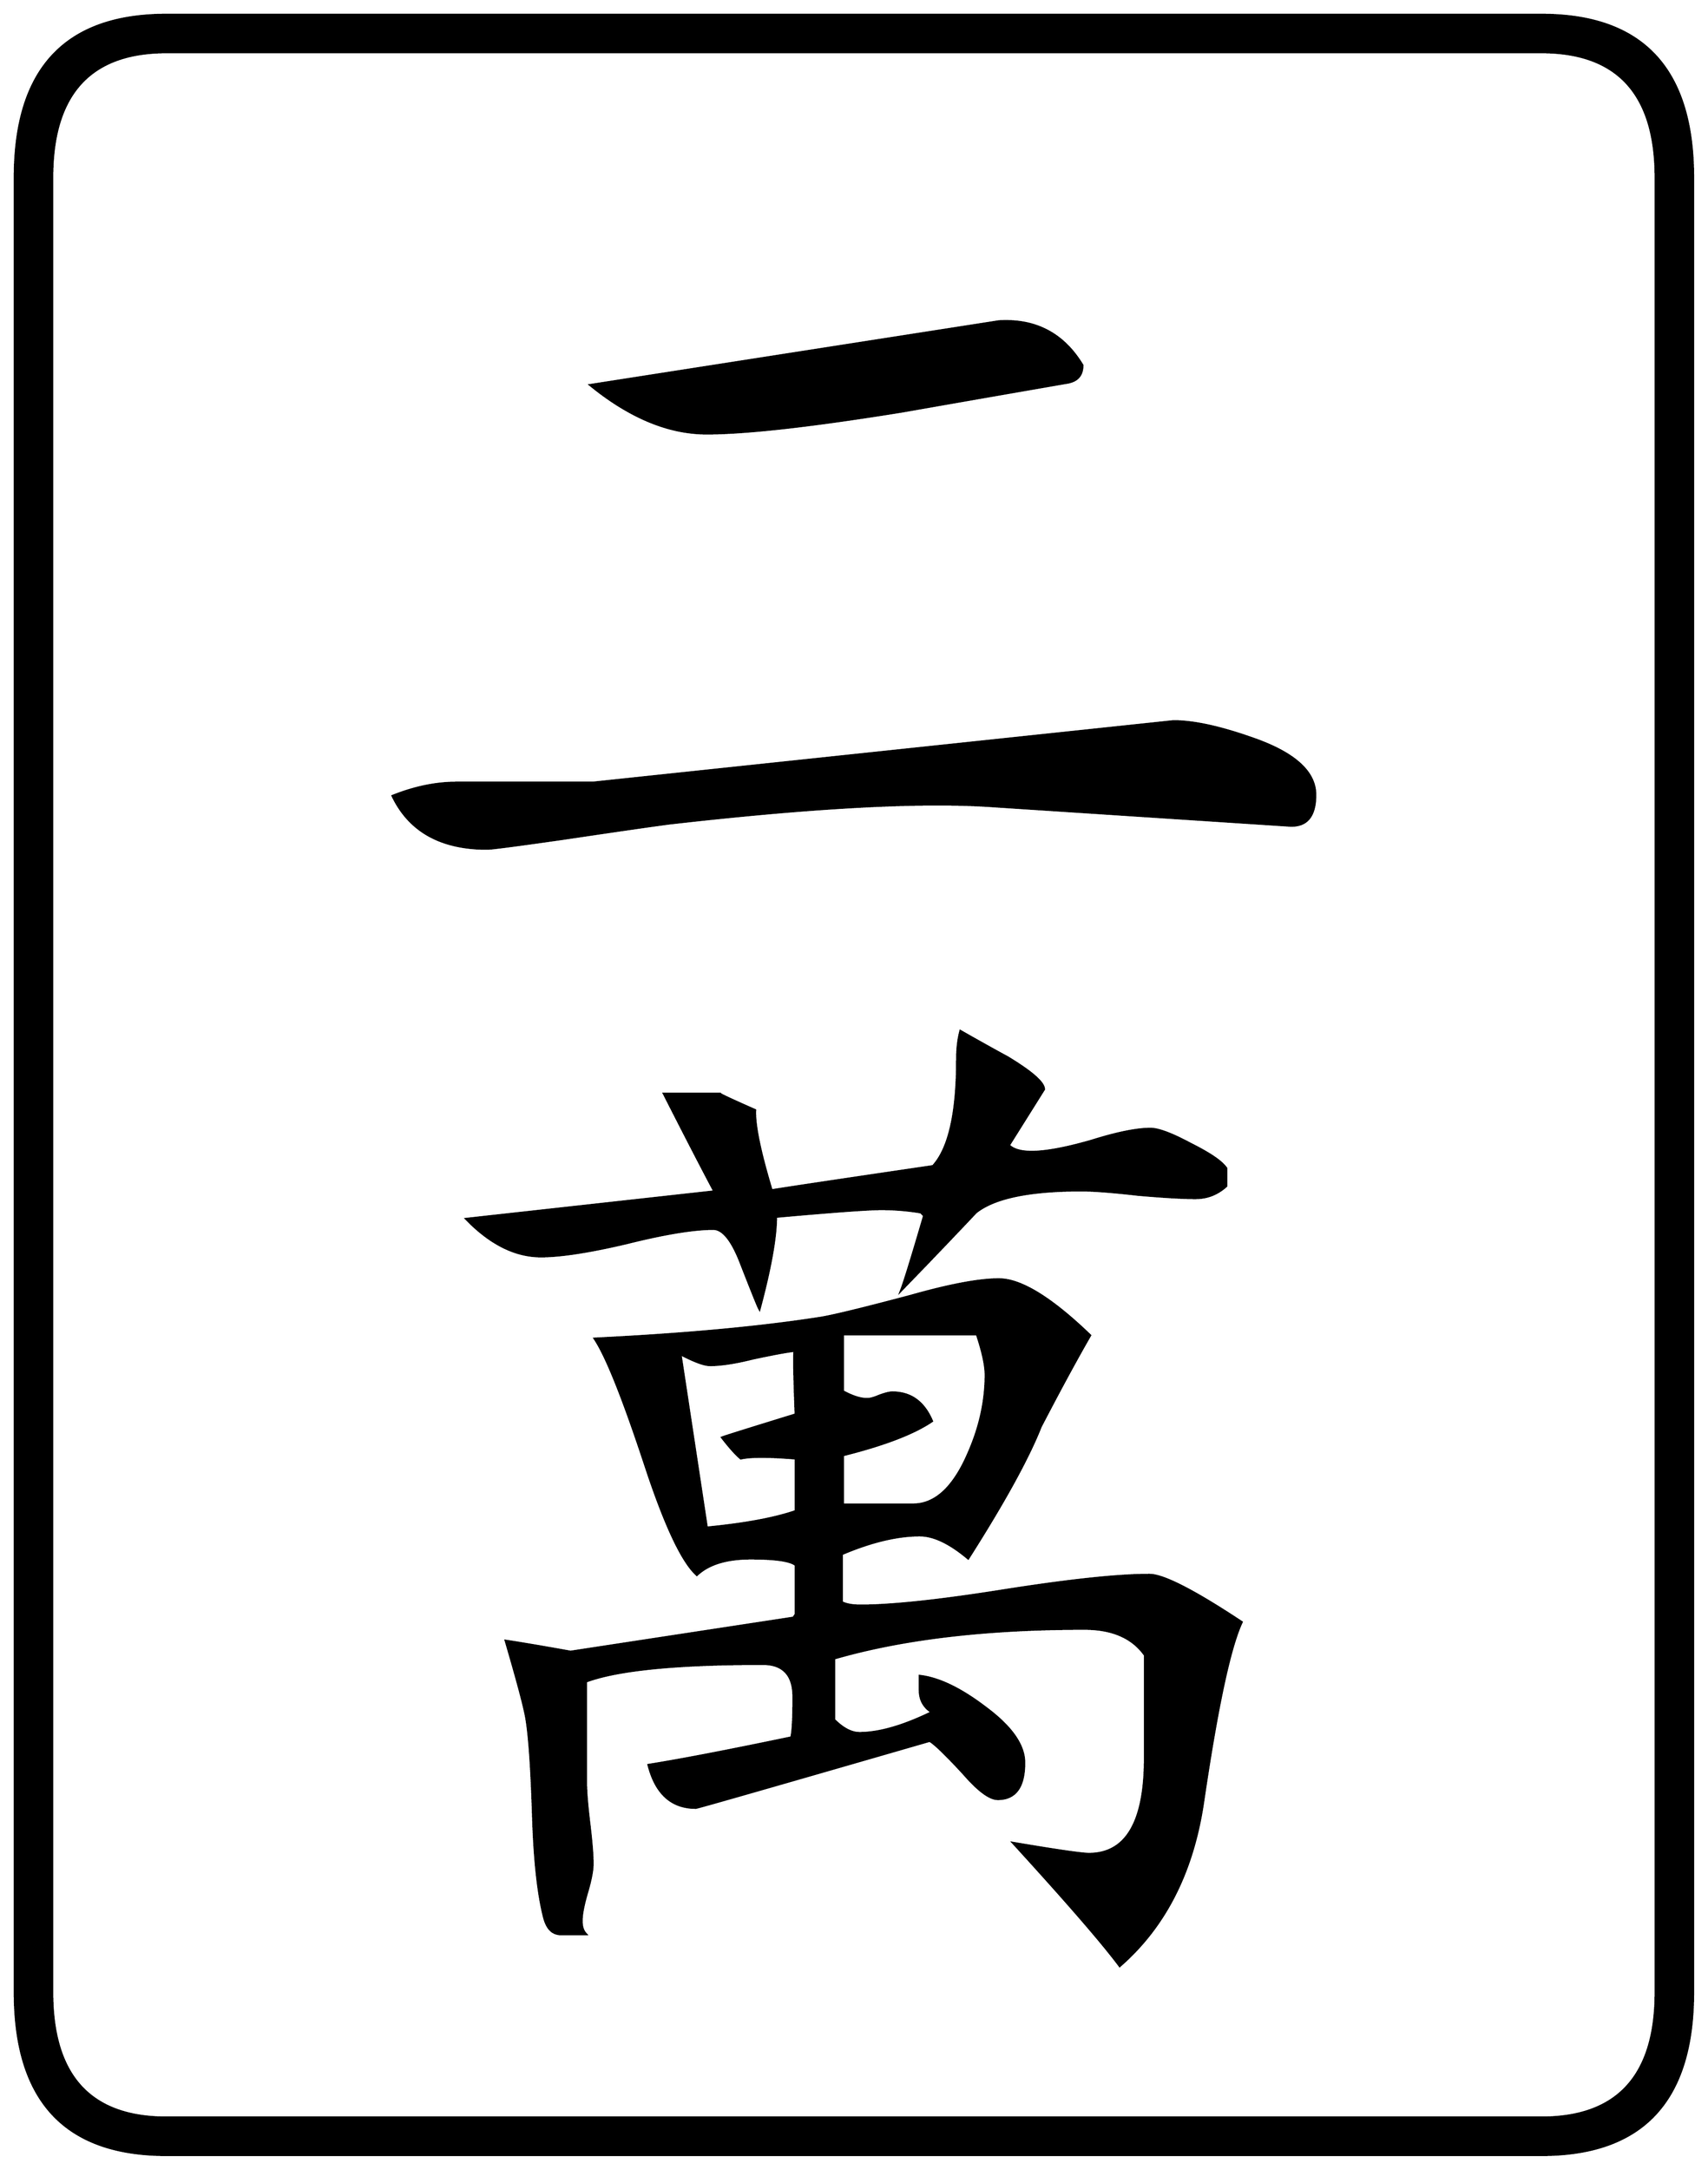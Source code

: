 


\begin{tikzpicture}[y=0.80pt, x=0.80pt, yscale=-1.0, xscale=1.0, inner sep=0pt, outer sep=0pt]
\begin{scope}[shift={(100.0,1706.0)},nonzero rule]
  \path[draw=.,fill=.,line width=1.600pt] (1578.0,244.0) .. controls
    (1578.0,342.667) and (1532.0,392.0) .. (1440.0,392.0) --
    (188.0,392.0) .. controls (96.0,392.0) and (50.0,342.667) ..
    (50.0,244.0) -- (50.0,-1408.0) .. controls (50.0,-1506.667)
    and (96.0,-1556.0) .. (188.0,-1556.0) -- (1440.0,-1556.0) ..
    controls (1532.0,-1556.0) and (1578.0,-1506.667) ..
    (1578.0,-1408.0) -- (1578.0,244.0) -- cycle(1544.0,244.0) --
    (1544.0,-1408.0) .. controls (1544.0,-1484.0) and
    (1509.333,-1522.0) .. (1440.0,-1522.0) -- (188.0,-1522.0) ..
    controls (118.667,-1522.0) and (84.0,-1484.0) ..
    (84.0,-1408.0) -- (84.0,244.0) .. controls (84.0,320.0) and
    (118.667,358.0) .. (188.0,358.0) -- (1440.0,358.0) .. controls
    (1509.333,358.0) and (1544.0,320.0) .. (1544.0,244.0) --
    cycle(1022.0,-1237.0) .. controls (1022.0,-1227.667) and
    (1017.0,-1222.333) .. (1007.0,-1221.0) .. controls
    (957.0,-1212.333) and (907.333,-1203.667) .. (858.0,-1195.0) ..
    controls (775.333,-1181.667) and (716.0,-1175.0) ..
    (680.0,-1175.0) .. controls (645.333,-1175.0) and
    (610.0,-1189.667) .. (574.0,-1219.0) -- (946.0,-1277.0) ..
    controls (979.333,-1279.0) and (1004.667,-1265.667) ..
    (1022.0,-1237.0) -- cycle(1234.0,-846.0) .. controls
    (1234.0,-826.667) and (1226.333,-817.333) .. (1211.0,-818.0) --
    (936.0,-836.0) .. controls (871.333,-840.0) and (774.667,-834.667)
    .. (646.0,-820.0) .. controls (630.667,-818.0) and
    (598.333,-813.333) .. (549.0,-806.0) .. controls (507.0,-800.0)
    and (484.0,-797.0) .. (480.0,-797.0) .. controls
    (438.0,-797.0) and (409.333,-813.0) .. (394.0,-845.0) ..
    controls (414.0,-853.0) and (433.333,-857.0) .. (452.0,-857.0)
    -- (576.0,-857.0) -- (1105.0,-913.0) .. controls
    (1123.0,-913.0) and (1146.333,-908.0) .. (1175.0,-898.0) ..
    controls (1214.333,-884.667) and (1234.0,-867.333) ..
    (1234.0,-846.0) -- cycle(1153.0,-490.0) .. controls
    (1145.0,-482.667) and (1135.667,-479.0) .. (1125.0,-479.0) ..
    controls (1113.667,-479.0) and (1096.333,-480.0) ..
    (1073.0,-482.0) .. controls (1049.667,-484.667) and
    (1032.333,-486.0) .. (1021.0,-486.0) .. controls
    (973.667,-486.0) and (941.667,-479.333) .. (925.0,-466.0) ..
    controls (902.333,-442.0) and (879.667,-418.333) .. (857.0,-395.0)
    .. controls (859.667,-401.667) and (866.667,-424.333) ..
    (878.0,-463.0) -- (875.0,-466.0) .. controls (863.0,-468.0)
    and (851.0,-469.0) .. (839.0,-469.0) .. controls
    (827.0,-469.0) and (795.0,-466.667) .. (743.0,-462.0) ..
    controls (743.0,-443.333) and (738.0,-415.333) .. (728.0,-378.0)
    .. controls (727.333,-378.667) and (721.667,-392.667) ..
    (711.0,-420.0) .. controls (703.0,-440.667) and (694.667,-451.0)
    .. (686.0,-451.0) .. controls (668.0,-451.0) and
    (641.667,-446.667) .. (607.0,-438.0) .. controls (573.0,-430.0)
    and (547.0,-426.0) .. (529.0,-426.0) .. controls
    (505.667,-426.0) and (483.0,-437.333) .. (461.0,-460.0) --
    (687.0,-485.0) .. controls (676.333,-505.0) and (661.0,-534.667)
    .. (641.0,-574.0) -- (692.0,-574.0) .. controls
    (690.667,-574.0) and (701.333,-569.0) .. (724.0,-559.0) ..
    controls (723.333,-545.667) and (728.333,-521.333) .. (739.0,-486.0)
    .. controls (751.0,-488.0) and (800.0,-495.333) ..
    (886.0,-508.0) .. controls (900.667,-524.0) and (908.0,-556.333)
    .. (908.0,-605.0) .. controls (908.0,-615.0) and
    (909.0,-623.667) .. (911.0,-631.0) .. controls (925.0,-623.0)
    and (939.333,-615.0) .. (954.0,-607.0) .. controls
    (976.0,-593.667) and (987.0,-584.0) .. (987.0,-578.0) ..
    controls (987.0,-578.0) and (976.333,-561.0) .. (955.0,-527.0)
    .. controls (959.0,-523.0) and (966.0,-521.0) ..
    (976.0,-521.0) .. controls (988.667,-521.0) and
    (1006.667,-524.333) .. (1030.0,-531.0) .. controls
    (1053.333,-538.333) and (1071.333,-542.0) .. (1084.0,-542.0) ..
    controls (1091.333,-542.0) and (1103.667,-537.333) ..
    (1121.0,-528.0) .. controls (1138.333,-519.333) and
    (1149.0,-512.0) .. (1153.0,-506.0) -- (1153.0,-490.0) --
    cycle(1167.0,-93.0) .. controls (1156.333,-70.333) and
    (1144.667,-16.0) .. (1132.0,70.0) .. controls (1122.667,134.0)
    and (1097.333,184.0) .. (1056.0,220.0) .. controls
    (1040.667,199.333) and (1008.333,162.0) .. (959.0,108.0) ..
    controls (998.333,114.667) and (1021.333,118.0) .. (1028.0,118.0)
    .. controls (1062.0,118.0) and (1079.0,89.0) ..
    (1079.0,31.0) -- (1079.0,-63.0) .. controls (1067.667,-79.0)
    and (1049.333,-87.0) .. (1024.0,-87.0) .. controls
    (934.0,-87.0) and (858.0,-78.0) .. (796.0,-60.0) --
    (796.0,-4.0) .. controls (804.0,4.0) and (811.667,8.0) ..
    (819.0,8.0) .. controls (837.0,8.0) and (859.0,1.667) ..
    (885.0,-11.0) .. controls (877.667,-15.667) and (874.0,-22.333) ..
    (874.0,-31.0) -- (874.0,-44.0) .. controls (891.333,-42.0) and
    (911.333,-32.333) .. (934.0,-15.0) .. controls (957.333,2.333) and
    (969.0,19.0) .. (969.0,35.0) .. controls (969.0,57.0) and
    (961.0,68.0) .. (945.0,68.0) .. controls (937.667,68.0) and
    (927.333,60.333) .. (914.0,45.0) .. controls (898.0,27.667) and
    (887.667,17.667) .. (883.0,15.0) .. controls (742.333,55.667) and
    (671.333,76.0) .. (670.0,76.0) .. controls (648.0,76.0) and
    (633.667,63.0) .. (627.0,37.0) .. controls (656.333,32.333) and
    (699.667,24.0) .. (757.0,12.0) .. controls (758.333,7.333) and
    (759.0,-5.0) .. (759.0,-25.0) .. controls (759.0,-45.0) and
    (749.667,-55.0) .. (731.0,-55.0) .. controls (652.333,-55.0) and
    (598.667,-49.667) .. (570.0,-39.0) -- (570.0,53.0) .. controls
    (570.0,61.0) and (571.0,73.333) .. (573.0,90.0) .. controls
    (575.0,106.667) and (576.0,119.0) .. (576.0,127.0) .. controls
    (576.0,133.0) and (574.333,141.667) .. (571.0,153.0) .. controls
    (567.667,164.333) and (566.0,173.0) .. (566.0,179.0) .. controls
    (566.0,184.333) and (567.333,188.333) .. (570.0,191.0) --
    (547.0,191.0) .. controls (539.667,191.0) and (534.667,186.0) ..
    (532.0,176.0) .. controls (526.667,155.333) and (523.333,125.667) ..
    (522.0,87.0) .. controls (520.667,43.0) and (518.667,12.667) ..
    (516.0,-4.0) .. controls (514.667,-13.333) and (508.333,-37.333) ..
    (497.0,-76.0) .. controls (510.333,-74.0) and (530.0,-70.667) ..
    (556.0,-66.0) -- (759.0,-97.0) -- (761.0,-100.0) --
    (761.0,-145.0) .. controls (756.333,-149.0) and (742.667,-151.0)
    .. (720.0,-151.0) .. controls (698.0,-151.0) and
    (681.667,-146.0) .. (671.0,-136.0) .. controls (657.667,-148.0)
    and (642.0,-181.333) .. (624.0,-236.0) .. controls
    (604.0,-296.667) and (588.667,-335.0) .. (578.0,-351.0) ..
    controls (660.0,-355.0) and (728.667,-361.333) .. (784.0,-370.0)
    .. controls (796.0,-372.0) and (823.333,-378.667) ..
    (866.0,-390.0) .. controls (901.333,-400.0) and (928.0,-405.0)
    .. (946.0,-405.0) .. controls (966.0,-405.0) and
    (993.667,-388.0) .. (1029.0,-354.0) .. controls
    (1016.333,-332.0) and (1001.333,-304.333) .. (984.0,-271.0) ..
    controls (972.667,-242.333) and (950.667,-202.333) .. (918.0,-151.0)
    .. controls (901.333,-165.0) and (886.667,-172.0) ..
    (874.0,-172.0) .. controls (853.333,-172.0) and (829.667,-166.333)
    .. (803.0,-155.0) -- (803.0,-111.0) .. controls
    (807.0,-109.0) and (812.667,-108.0) .. (820.0,-108.0) ..
    controls (848.667,-108.0) and (892.333,-112.667) .. (951.0,-122.0)
    .. controls (1010.333,-131.333) and (1054.333,-136.0) ..
    (1083.0,-136.0) .. controls (1095.667,-136.0) and
    (1123.667,-121.667) .. (1167.0,-93.0) -- cycle(934.0,-318.0) ..
    controls (934.0,-326.667) and (931.333,-339.0) .. (926.0,-355.0)
    -- (804.0,-355.0) -- (804.0,-303.0) .. controls
    (812.667,-298.333) and (820.0,-296.0) .. (826.0,-296.0) ..
    controls (828.667,-296.0) and (832.333,-297.0) .. (837.0,-299.0)
    .. controls (842.333,-301.0) and (846.333,-302.0) ..
    (849.0,-302.0) .. controls (865.667,-302.0) and (877.667,-293.333)
    .. (885.0,-276.0) .. controls (868.333,-264.667) and
    (841.333,-254.333) .. (804.0,-245.0) -- (804.0,-200.0) --
    (868.0,-200.0) .. controls (888.0,-200.0) and (904.667,-215.333)
    .. (918.0,-246.0) .. controls (928.667,-270.0) and
    (934.0,-294.0) .. (934.0,-318.0) -- cycle(761.0,-194.0) --
    (761.0,-242.0) .. controls (736.333,-244.0) and (719.667,-244.0)
    .. (711.0,-242.0) .. controls (706.333,-246.0) and
    (700.667,-252.333) .. (694.0,-261.0) .. controls (695.333,-261.667)
    and (717.667,-268.667) .. (761.0,-282.0) .. controls
    (759.667,-316.667) and (759.333,-336.0) .. (760.0,-340.0) ..
    controls (753.333,-339.333) and (740.667,-337.0) .. (722.0,-333.0)
    .. controls (706.0,-329.0) and (693.0,-327.0) ..
    (683.0,-327.0) .. controls (677.667,-327.0) and (668.667,-330.333)
    .. (656.0,-337.0) -- (680.0,-179.0) .. controls
    (714.667,-182.333) and (741.667,-187.333) .. (761.0,-194.0) --
    cycle;
\end{scope}

\end{tikzpicture}

